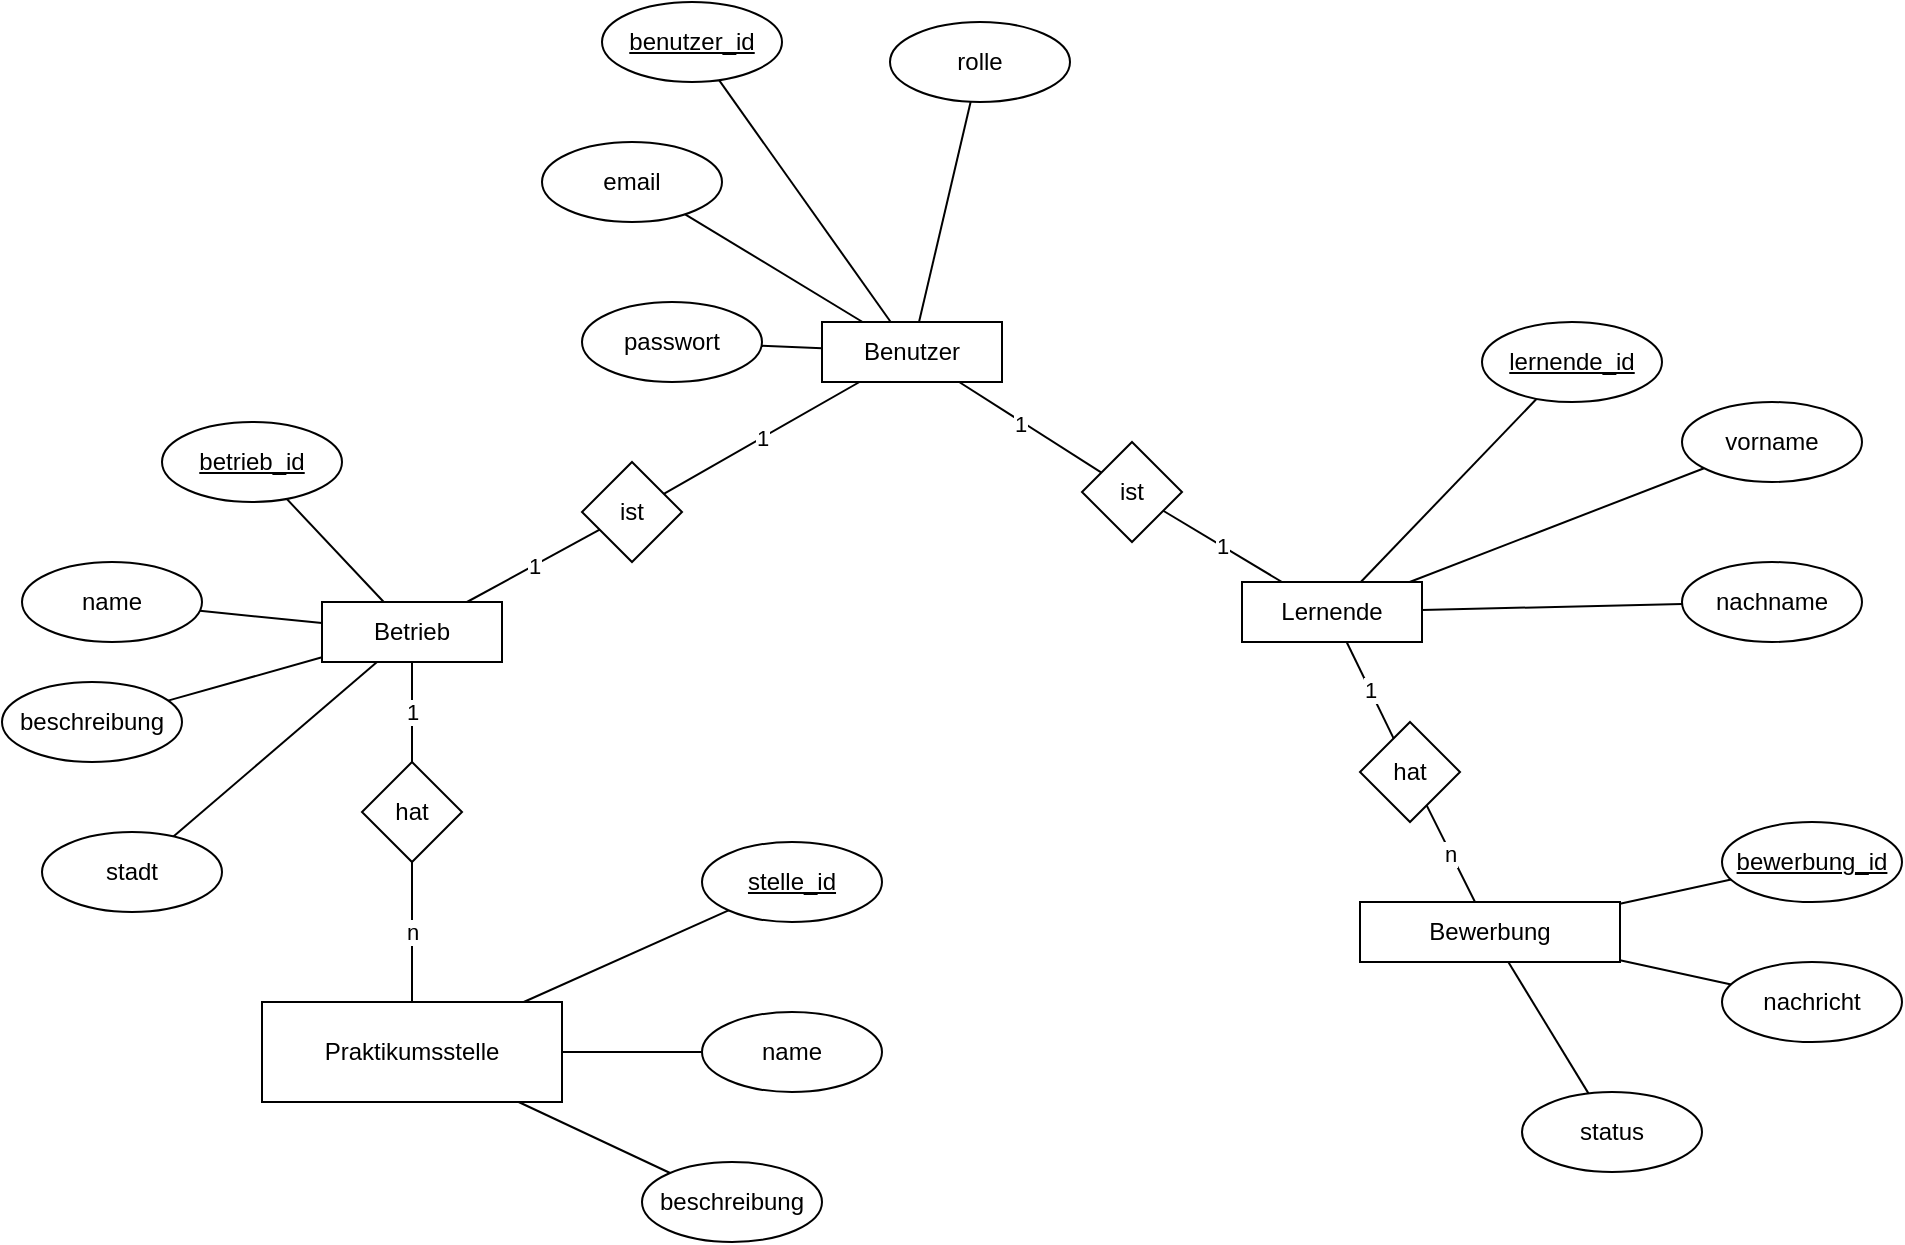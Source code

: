 <mxfile>
    <diagram id="efxgXXv0vo2QWtHGPwvu" name="Page-1">
        <mxGraphModel dx="1052" dy="570" grid="1" gridSize="10" guides="1" tooltips="1" connect="1" arrows="1" fold="1" page="1" pageScale="1" pageWidth="1169" pageHeight="827" math="0" shadow="0">
            <root>
                <mxCell id="0"/>
                <mxCell id="1" parent="0"/>
                <mxCell id="11" style="edgeStyle=none;html=1;endArrow=none;endFill=0;" parent="1" source="2" target="5" edge="1">
                    <mxGeometry relative="1" as="geometry"/>
                </mxCell>
                <mxCell id="12" style="edgeStyle=none;html=1;endArrow=none;endFill=0;" parent="1" source="2" target="4" edge="1">
                    <mxGeometry relative="1" as="geometry"/>
                </mxCell>
                <mxCell id="13" style="edgeStyle=none;html=1;endArrow=none;endFill=0;" parent="1" source="2" target="3" edge="1">
                    <mxGeometry relative="1" as="geometry"/>
                </mxCell>
                <mxCell id="48" style="edgeStyle=none;html=1;endArrow=none;endFill=0;" parent="1" source="2" target="44" edge="1">
                    <mxGeometry relative="1" as="geometry"/>
                </mxCell>
                <mxCell id="50" value="1" style="edgeLabel;html=1;align=center;verticalAlign=middle;resizable=0;points=[];" parent="48" vertex="1" connectable="0">
                    <mxGeometry x="-0.138" y="-1" relative="1" as="geometry">
                        <mxPoint as="offset"/>
                    </mxGeometry>
                </mxCell>
                <mxCell id="77" style="edgeStyle=none;html=1;endArrow=none;endFill=0;" edge="1" parent="1" source="2" target="74">
                    <mxGeometry relative="1" as="geometry"/>
                </mxCell>
                <mxCell id="2" value="Benutzer" style="rounded=0;whiteSpace=wrap;html=1;" parent="1" vertex="1">
                    <mxGeometry x="460" y="260" width="90" height="30" as="geometry"/>
                </mxCell>
                <mxCell id="3" value="passwort" style="ellipse;whiteSpace=wrap;html=1;" parent="1" vertex="1">
                    <mxGeometry x="340" y="250" width="90" height="40" as="geometry"/>
                </mxCell>
                <mxCell id="4" value="email" style="ellipse;whiteSpace=wrap;html=1;" parent="1" vertex="1">
                    <mxGeometry x="320" y="170" width="90" height="40" as="geometry"/>
                </mxCell>
                <mxCell id="5" value="benutzer_id" style="ellipse;whiteSpace=wrap;html=1;fontStyle=4" parent="1" vertex="1">
                    <mxGeometry x="350" y="100" width="90" height="40" as="geometry"/>
                </mxCell>
                <mxCell id="19" value="1" style="edgeStyle=none;html=1;endArrow=none;endFill=0;" parent="1" edge="1">
                    <mxGeometry relative="1" as="geometry">
                        <mxPoint x="587.5" y="202.5" as="sourcePoint"/>
                    </mxGeometry>
                </mxCell>
                <mxCell id="22" style="edgeStyle=none;html=1;endArrow=none;endFill=0;" parent="1" source="26" target="30" edge="1">
                    <mxGeometry relative="1" as="geometry"/>
                </mxCell>
                <mxCell id="24" style="edgeStyle=none;html=1;endArrow=none;endFill=0;" parent="1" source="26" target="28" edge="1">
                    <mxGeometry relative="1" as="geometry"/>
                </mxCell>
                <mxCell id="25" style="edgeStyle=none;html=1;endArrow=none;endFill=0;" parent="1" source="26" target="27" edge="1">
                    <mxGeometry relative="1" as="geometry"/>
                </mxCell>
                <mxCell id="43" style="edgeStyle=none;html=1;endArrow=none;endFill=0;" parent="1" source="26" target="42" edge="1">
                    <mxGeometry relative="1" as="geometry"/>
                </mxCell>
                <mxCell id="47" value="1" style="edgeStyle=none;html=1;endArrow=none;endFill=0;" parent="1" source="26" target="45" edge="1">
                    <mxGeometry relative="1" as="geometry"/>
                </mxCell>
                <mxCell id="55" value="1" style="edgeStyle=none;html=1;endArrow=none;endFill=0;" parent="1" source="26" target="52" edge="1">
                    <mxGeometry relative="1" as="geometry"/>
                </mxCell>
                <mxCell id="26" value="Betrieb" style="rounded=0;whiteSpace=wrap;html=1;" parent="1" vertex="1">
                    <mxGeometry x="210" y="400" width="90" height="30" as="geometry"/>
                </mxCell>
                <mxCell id="27" value="beschreibung" style="ellipse;whiteSpace=wrap;html=1;" parent="1" vertex="1">
                    <mxGeometry x="50" y="440" width="90" height="40" as="geometry"/>
                </mxCell>
                <mxCell id="28" value="name" style="ellipse;whiteSpace=wrap;html=1;" parent="1" vertex="1">
                    <mxGeometry x="60" y="380" width="90" height="40" as="geometry"/>
                </mxCell>
                <mxCell id="30" value="betrieb_id" style="ellipse;whiteSpace=wrap;html=1;fontStyle=4" parent="1" vertex="1">
                    <mxGeometry x="130" y="310" width="90" height="40" as="geometry"/>
                </mxCell>
                <mxCell id="32" style="edgeStyle=none;html=1;endArrow=none;endFill=0;" parent="1" source="36" target="40" edge="1">
                    <mxGeometry relative="1" as="geometry"/>
                </mxCell>
                <mxCell id="33" style="edgeStyle=none;html=1;endArrow=none;endFill=0;" parent="1" source="36" target="39" edge="1">
                    <mxGeometry relative="1" as="geometry"/>
                </mxCell>
                <mxCell id="34" style="edgeStyle=none;html=1;endArrow=none;endFill=0;" parent="1" source="36" target="38" edge="1">
                    <mxGeometry relative="1" as="geometry"/>
                </mxCell>
                <mxCell id="57" value="1" style="edgeStyle=none;html=1;endArrow=none;endFill=0;" parent="1" source="36" target="53" edge="1">
                    <mxGeometry relative="1" as="geometry"/>
                </mxCell>
                <mxCell id="36" value="Lernende" style="rounded=0;whiteSpace=wrap;html=1;" parent="1" vertex="1">
                    <mxGeometry x="670" y="390" width="90" height="30" as="geometry"/>
                </mxCell>
                <mxCell id="38" value="nachname" style="ellipse;whiteSpace=wrap;html=1;" parent="1" vertex="1">
                    <mxGeometry x="890" y="380" width="90" height="40" as="geometry"/>
                </mxCell>
                <mxCell id="39" value="lernende_id" style="ellipse;whiteSpace=wrap;html=1;fontStyle=4" parent="1" vertex="1">
                    <mxGeometry x="790" y="260" width="90" height="40" as="geometry"/>
                </mxCell>
                <mxCell id="40" value="vorname" style="ellipse;whiteSpace=wrap;html=1;" parent="1" vertex="1">
                    <mxGeometry x="890" y="300" width="90" height="40" as="geometry"/>
                </mxCell>
                <mxCell id="42" value="stadt" style="ellipse;whiteSpace=wrap;html=1;" parent="1" vertex="1">
                    <mxGeometry x="70" y="515" width="90" height="40" as="geometry"/>
                </mxCell>
                <mxCell id="49" value="1" style="edgeStyle=none;html=1;endArrow=none;endFill=0;" parent="1" source="44" target="36" edge="1">
                    <mxGeometry relative="1" as="geometry"/>
                </mxCell>
                <mxCell id="44" value="ist" style="rhombus;whiteSpace=wrap;html=1;" parent="1" vertex="1">
                    <mxGeometry x="590" y="320" width="50" height="50" as="geometry"/>
                </mxCell>
                <mxCell id="46" value="1" style="edgeStyle=none;html=1;endArrow=none;endFill=0;" parent="1" source="45" target="2" edge="1">
                    <mxGeometry relative="1" as="geometry"/>
                </mxCell>
                <mxCell id="45" value="ist" style="rhombus;whiteSpace=wrap;html=1;" parent="1" vertex="1">
                    <mxGeometry x="340" y="330" width="50" height="50" as="geometry"/>
                </mxCell>
                <mxCell id="70" style="edgeStyle=none;html=1;endArrow=none;endFill=0;" parent="1" source="51" target="69" edge="1">
                    <mxGeometry relative="1" as="geometry"/>
                </mxCell>
                <mxCell id="71" style="edgeStyle=none;html=1;endArrow=none;endFill=0;" parent="1" source="51" target="68" edge="1">
                    <mxGeometry relative="1" as="geometry"/>
                </mxCell>
                <mxCell id="73" style="edgeStyle=none;html=1;endArrow=none;endFill=0;" parent="1" source="51" target="72" edge="1">
                    <mxGeometry relative="1" as="geometry"/>
                </mxCell>
                <mxCell id="51" value="Praktikumsstelle" style="rounded=0;whiteSpace=wrap;html=1;" parent="1" vertex="1">
                    <mxGeometry x="180" y="600" width="150" height="50" as="geometry"/>
                </mxCell>
                <mxCell id="56" value="n" style="edgeStyle=none;html=1;endArrow=none;endFill=0;" parent="1" source="52" target="51" edge="1">
                    <mxGeometry relative="1" as="geometry"/>
                </mxCell>
                <mxCell id="52" value="hat" style="rhombus;whiteSpace=wrap;html=1;" parent="1" vertex="1">
                    <mxGeometry x="230" y="480" width="50" height="50" as="geometry"/>
                </mxCell>
                <mxCell id="58" value="n" style="edgeStyle=none;html=1;endArrow=none;endFill=0;" parent="1" source="53" target="54" edge="1">
                    <mxGeometry relative="1" as="geometry"/>
                </mxCell>
                <mxCell id="53" value="hat" style="rhombus;whiteSpace=wrap;html=1;" parent="1" vertex="1">
                    <mxGeometry x="729" y="460" width="50" height="50" as="geometry"/>
                </mxCell>
                <mxCell id="66" style="edgeStyle=none;html=1;endArrow=none;endFill=0;" parent="1" source="54" target="64" edge="1">
                    <mxGeometry relative="1" as="geometry"/>
                </mxCell>
                <mxCell id="67" style="edgeStyle=none;html=1;endArrow=none;endFill=0;" parent="1" source="54" target="65" edge="1">
                    <mxGeometry relative="1" as="geometry"/>
                </mxCell>
                <mxCell id="54" value="Bewerbung" style="rounded=0;whiteSpace=wrap;html=1;" parent="1" vertex="1">
                    <mxGeometry x="729" y="550" width="130" height="30" as="geometry"/>
                </mxCell>
                <mxCell id="64" value="bewerbung_id" style="ellipse;whiteSpace=wrap;html=1;fontStyle=4" parent="1" vertex="1">
                    <mxGeometry x="910" y="510" width="90" height="40" as="geometry"/>
                </mxCell>
                <mxCell id="65" value="nachricht" style="ellipse;whiteSpace=wrap;html=1;" parent="1" vertex="1">
                    <mxGeometry x="910" y="580" width="90" height="40" as="geometry"/>
                </mxCell>
                <mxCell id="68" value="name" style="ellipse;whiteSpace=wrap;html=1;" parent="1" vertex="1">
                    <mxGeometry x="400" y="605" width="90" height="40" as="geometry"/>
                </mxCell>
                <mxCell id="69" value="stelle_id" style="ellipse;whiteSpace=wrap;html=1;fontStyle=4" parent="1" vertex="1">
                    <mxGeometry x="400" y="520" width="90" height="40" as="geometry"/>
                </mxCell>
                <mxCell id="72" value="beschreibung" style="ellipse;whiteSpace=wrap;html=1;" parent="1" vertex="1">
                    <mxGeometry x="370" y="680" width="90" height="40" as="geometry"/>
                </mxCell>
                <mxCell id="74" value="rolle" style="ellipse;whiteSpace=wrap;html=1;" parent="1" vertex="1">
                    <mxGeometry x="494" y="110" width="90" height="40" as="geometry"/>
                </mxCell>
                <mxCell id="75" value="status" style="ellipse;whiteSpace=wrap;html=1;" vertex="1" parent="1">
                    <mxGeometry x="810" y="645" width="90" height="40" as="geometry"/>
                </mxCell>
                <mxCell id="76" style="edgeStyle=none;html=1;endArrow=none;endFill=0;" edge="1" parent="1" source="54" target="75">
                    <mxGeometry relative="1" as="geometry">
                        <mxPoint x="869" y="589.13" as="sourcePoint"/>
                        <mxPoint x="924.577" y="601.212" as="targetPoint"/>
                    </mxGeometry>
                </mxCell>
            </root>
        </mxGraphModel>
    </diagram>
</mxfile>